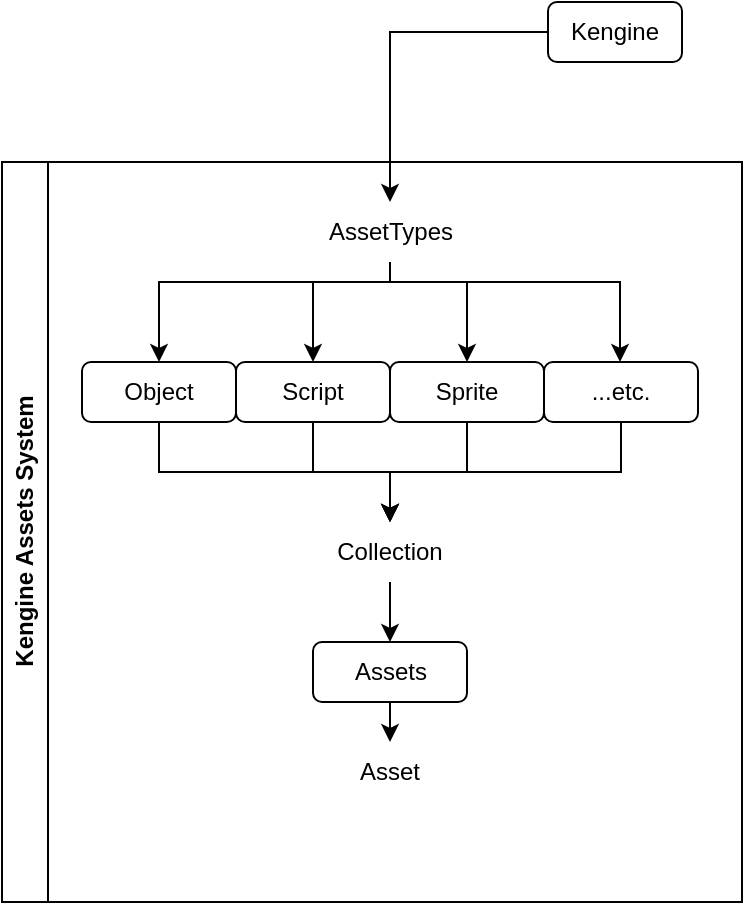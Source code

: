 <mxfile version="22.1.4" type="github">
  <diagram name="Page-1" id="efa7a0a1-bf9b-a30e-e6df-94a7791c09e9">
    <mxGraphModel dx="960" dy="601" grid="1" gridSize="10" guides="1" tooltips="1" connect="1" arrows="1" fold="1" page="1" pageScale="1" pageWidth="1654" pageHeight="2336" background="none" math="0" shadow="0">
      <root>
        <mxCell id="0" />
        <mxCell id="1" parent="0" />
        <mxCell id="iD5TyJWvxQPJQW8HetDa-178" value="Kengine Assets System" style="swimlane;horizontal=0;whiteSpace=wrap;html=1;startSize=23;movable=1;resizable=1;rotatable=1;deletable=1;editable=1;locked=0;connectable=1;" vertex="1" parent="1">
          <mxGeometry x="80" y="100" width="370" height="370" as="geometry">
            <mxRectangle x="80" y="100" width="40" height="170" as="alternateBounds" />
          </mxGeometry>
        </mxCell>
        <mxCell id="iD5TyJWvxQPJQW8HetDa-197" style="edgeStyle=orthogonalEdgeStyle;rounded=0;orthogonalLoop=1;jettySize=auto;html=1;exitX=0.5;exitY=1;exitDx=0;exitDy=0;entryX=0.5;entryY=0;entryDx=0;entryDy=0;" edge="1" parent="iD5TyJWvxQPJQW8HetDa-178" source="iD5TyJWvxQPJQW8HetDa-168" target="iD5TyJWvxQPJQW8HetDa-192">
          <mxGeometry relative="1" as="geometry" />
        </mxCell>
        <mxCell id="iD5TyJWvxQPJQW8HetDa-168" value="Object" style="rounded=1;whiteSpace=wrap;html=1;" vertex="1" parent="iD5TyJWvxQPJQW8HetDa-178">
          <mxGeometry x="40" y="100" width="77" height="30" as="geometry" />
        </mxCell>
        <mxCell id="iD5TyJWvxQPJQW8HetDa-196" style="edgeStyle=orthogonalEdgeStyle;rounded=0;orthogonalLoop=1;jettySize=auto;html=1;exitX=0.5;exitY=1;exitDx=0;exitDy=0;entryX=0.5;entryY=0;entryDx=0;entryDy=0;" edge="1" parent="iD5TyJWvxQPJQW8HetDa-178" source="iD5TyJWvxQPJQW8HetDa-170" target="iD5TyJWvxQPJQW8HetDa-192">
          <mxGeometry relative="1" as="geometry" />
        </mxCell>
        <mxCell id="iD5TyJWvxQPJQW8HetDa-170" value="Script" style="rounded=1;whiteSpace=wrap;html=1;" vertex="1" parent="iD5TyJWvxQPJQW8HetDa-178">
          <mxGeometry x="117" y="100" width="77" height="30" as="geometry" />
        </mxCell>
        <mxCell id="iD5TyJWvxQPJQW8HetDa-194" style="edgeStyle=orthogonalEdgeStyle;rounded=0;orthogonalLoop=1;jettySize=auto;html=1;exitX=0.5;exitY=1;exitDx=0;exitDy=0;entryX=0.5;entryY=0;entryDx=0;entryDy=0;" edge="1" parent="iD5TyJWvxQPJQW8HetDa-178" source="iD5TyJWvxQPJQW8HetDa-172" target="iD5TyJWvxQPJQW8HetDa-192">
          <mxGeometry relative="1" as="geometry" />
        </mxCell>
        <mxCell id="iD5TyJWvxQPJQW8HetDa-172" value="Sprite" style="rounded=1;whiteSpace=wrap;html=1;" vertex="1" parent="iD5TyJWvxQPJQW8HetDa-178">
          <mxGeometry x="194" y="100" width="77" height="30" as="geometry" />
        </mxCell>
        <mxCell id="iD5TyJWvxQPJQW8HetDa-195" style="edgeStyle=orthogonalEdgeStyle;rounded=0;orthogonalLoop=1;jettySize=auto;html=1;exitX=0.5;exitY=1;exitDx=0;exitDy=0;entryX=0.5;entryY=0;entryDx=0;entryDy=0;" edge="1" parent="iD5TyJWvxQPJQW8HetDa-178" source="iD5TyJWvxQPJQW8HetDa-175" target="iD5TyJWvxQPJQW8HetDa-192">
          <mxGeometry relative="1" as="geometry" />
        </mxCell>
        <mxCell id="iD5TyJWvxQPJQW8HetDa-175" value="...etc." style="rounded=1;whiteSpace=wrap;html=1;" vertex="1" parent="iD5TyJWvxQPJQW8HetDa-178">
          <mxGeometry x="271" y="100" width="77" height="30" as="geometry" />
        </mxCell>
        <mxCell id="iD5TyJWvxQPJQW8HetDa-185" style="edgeStyle=orthogonalEdgeStyle;rounded=0;orthogonalLoop=1;jettySize=auto;html=1;exitX=0.5;exitY=1;exitDx=0;exitDy=0;entryX=0.5;entryY=0;entryDx=0;entryDy=0;" edge="1" parent="iD5TyJWvxQPJQW8HetDa-178" target="iD5TyJWvxQPJQW8HetDa-172">
          <mxGeometry relative="1" as="geometry">
            <mxPoint x="194" y="50" as="sourcePoint" />
            <Array as="points">
              <mxPoint x="233" y="60" />
            </Array>
          </mxGeometry>
        </mxCell>
        <mxCell id="iD5TyJWvxQPJQW8HetDa-186" style="edgeStyle=orthogonalEdgeStyle;rounded=0;orthogonalLoop=1;jettySize=auto;html=1;exitX=0.5;exitY=1;exitDx=0;exitDy=0;entryX=0.5;entryY=0;entryDx=0;entryDy=0;" edge="1" parent="iD5TyJWvxQPJQW8HetDa-178" target="iD5TyJWvxQPJQW8HetDa-170">
          <mxGeometry relative="1" as="geometry">
            <mxPoint x="194" y="50" as="sourcePoint" />
            <Array as="points">
              <mxPoint x="155" y="60" />
            </Array>
          </mxGeometry>
        </mxCell>
        <mxCell id="iD5TyJWvxQPJQW8HetDa-188" style="edgeStyle=orthogonalEdgeStyle;rounded=0;orthogonalLoop=1;jettySize=auto;html=1;exitX=0.5;exitY=1;exitDx=0;exitDy=0;" edge="1" parent="iD5TyJWvxQPJQW8HetDa-178" target="iD5TyJWvxQPJQW8HetDa-175">
          <mxGeometry relative="1" as="geometry">
            <mxPoint x="194" y="50" as="sourcePoint" />
            <Array as="points">
              <mxPoint x="194" y="60" />
              <mxPoint x="309" y="60" />
            </Array>
          </mxGeometry>
        </mxCell>
        <mxCell id="iD5TyJWvxQPJQW8HetDa-189" style="edgeStyle=orthogonalEdgeStyle;rounded=0;orthogonalLoop=1;jettySize=auto;html=1;exitX=0.5;exitY=1;exitDx=0;exitDy=0;entryX=0.5;entryY=0;entryDx=0;entryDy=0;" edge="1" parent="iD5TyJWvxQPJQW8HetDa-178" target="iD5TyJWvxQPJQW8HetDa-168">
          <mxGeometry relative="1" as="geometry">
            <mxPoint x="194" y="50" as="sourcePoint" />
            <Array as="points">
              <mxPoint x="194" y="60" />
              <mxPoint x="79" y="60" />
            </Array>
          </mxGeometry>
        </mxCell>
        <mxCell id="iD5TyJWvxQPJQW8HetDa-183" value="AssetTypes" style="text;html=1;strokeColor=none;fillColor=none;align=center;verticalAlign=middle;whiteSpace=wrap;rounded=0;" vertex="1" parent="iD5TyJWvxQPJQW8HetDa-178">
          <mxGeometry x="158.5" y="20" width="71" height="30" as="geometry" />
        </mxCell>
        <mxCell id="iD5TyJWvxQPJQW8HetDa-202" value="" style="edgeStyle=orthogonalEdgeStyle;rounded=0;orthogonalLoop=1;jettySize=auto;html=1;" edge="1" parent="iD5TyJWvxQPJQW8HetDa-178" source="iD5TyJWvxQPJQW8HetDa-192" target="iD5TyJWvxQPJQW8HetDa-200">
          <mxGeometry relative="1" as="geometry" />
        </mxCell>
        <mxCell id="iD5TyJWvxQPJQW8HetDa-192" value="Collection" style="text;html=1;strokeColor=none;fillColor=none;align=center;verticalAlign=middle;whiteSpace=wrap;rounded=0;" vertex="1" parent="iD5TyJWvxQPJQW8HetDa-178">
          <mxGeometry x="164" y="180" width="60" height="30" as="geometry" />
        </mxCell>
        <mxCell id="iD5TyJWvxQPJQW8HetDa-204" style="edgeStyle=orthogonalEdgeStyle;rounded=0;orthogonalLoop=1;jettySize=auto;html=1;exitX=0.5;exitY=1;exitDx=0;exitDy=0;entryX=0.5;entryY=0;entryDx=0;entryDy=0;" edge="1" parent="iD5TyJWvxQPJQW8HetDa-178" source="iD5TyJWvxQPJQW8HetDa-200" target="iD5TyJWvxQPJQW8HetDa-203">
          <mxGeometry relative="1" as="geometry" />
        </mxCell>
        <mxCell id="iD5TyJWvxQPJQW8HetDa-200" value="Assets" style="rounded=1;whiteSpace=wrap;html=1;" vertex="1" parent="iD5TyJWvxQPJQW8HetDa-178">
          <mxGeometry x="155.5" y="240" width="77" height="30" as="geometry" />
        </mxCell>
        <mxCell id="iD5TyJWvxQPJQW8HetDa-203" value="Asset" style="text;html=1;strokeColor=none;fillColor=none;align=center;verticalAlign=middle;whiteSpace=wrap;rounded=0;" vertex="1" parent="iD5TyJWvxQPJQW8HetDa-178">
          <mxGeometry x="164" y="290" width="60" height="30" as="geometry" />
        </mxCell>
        <mxCell id="iD5TyJWvxQPJQW8HetDa-184" style="edgeStyle=orthogonalEdgeStyle;rounded=0;orthogonalLoop=1;jettySize=auto;html=1;" edge="1" parent="1" source="iD5TyJWvxQPJQW8HetDa-116" target="iD5TyJWvxQPJQW8HetDa-183">
          <mxGeometry relative="1" as="geometry" />
        </mxCell>
        <mxCell id="iD5TyJWvxQPJQW8HetDa-116" value="Kengine" style="rounded=1;whiteSpace=wrap;html=1;" vertex="1" parent="1">
          <mxGeometry x="353" y="20" width="67" height="30" as="geometry" />
        </mxCell>
      </root>
    </mxGraphModel>
  </diagram>
</mxfile>
